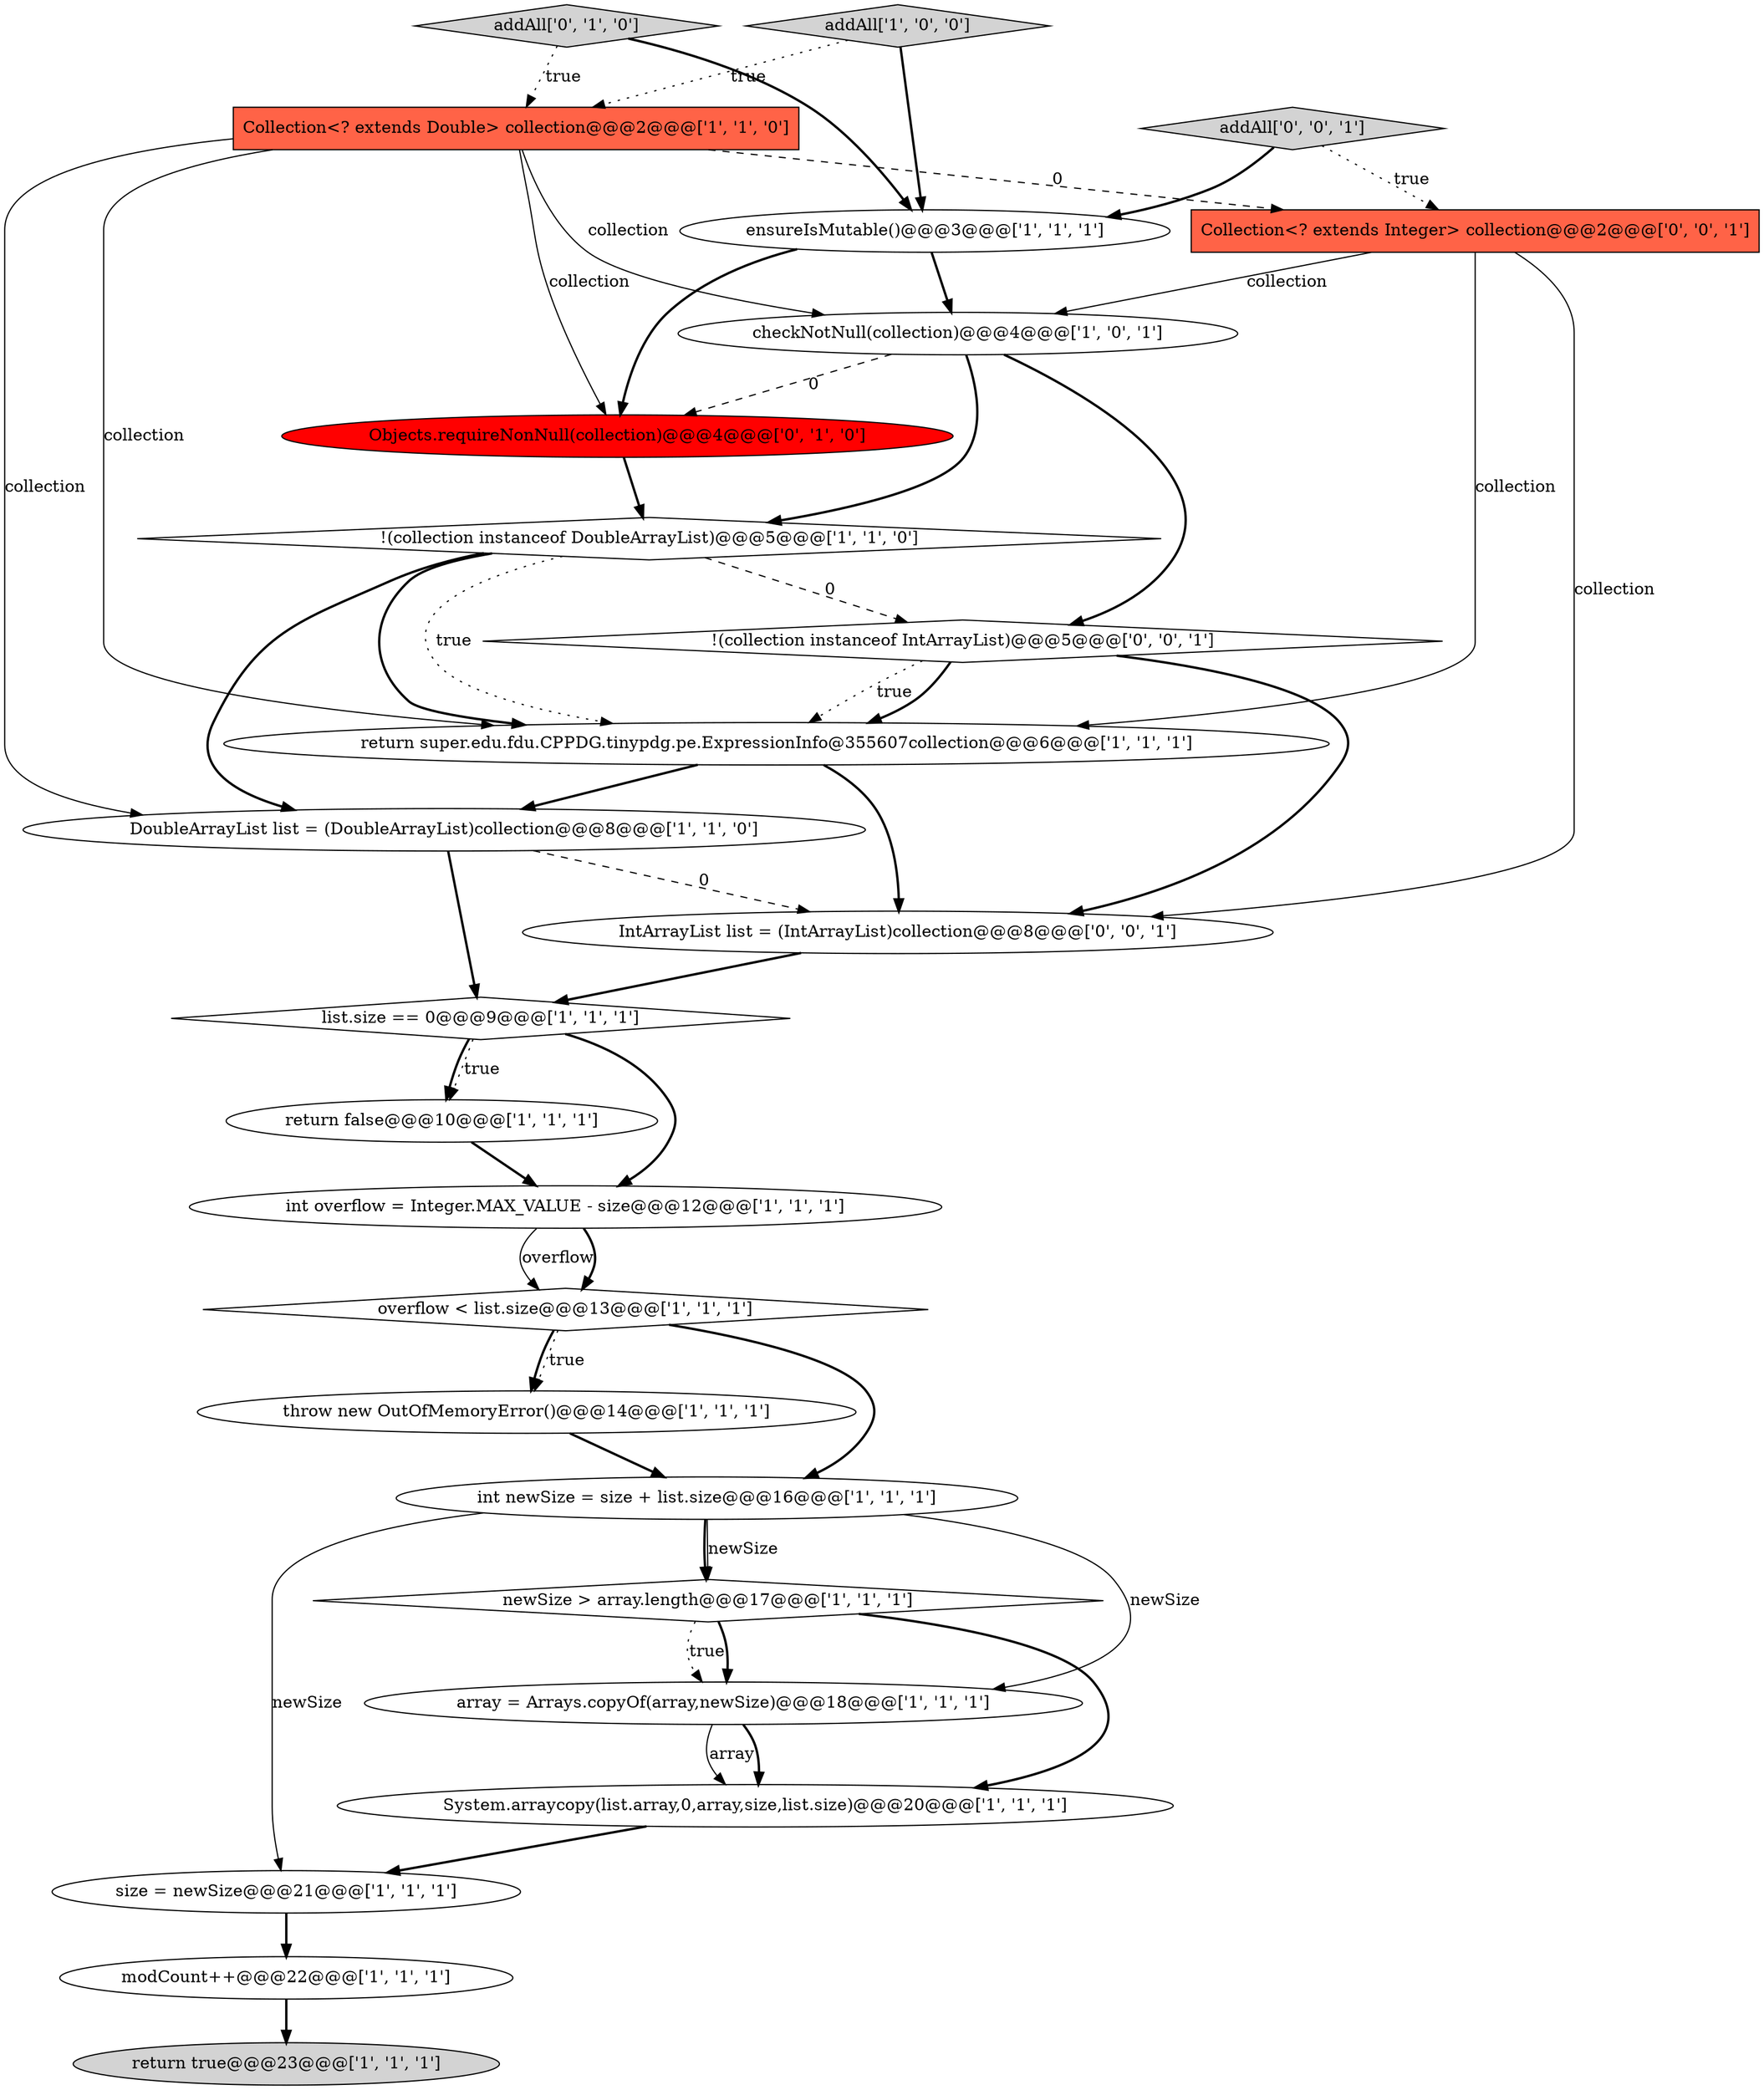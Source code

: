digraph {
6 [style = filled, label = "DoubleArrayList list = (DoubleArrayList)collection@@@8@@@['1', '1', '0']", fillcolor = white, shape = ellipse image = "AAA0AAABBB1BBB"];
20 [style = filled, label = "addAll['0', '1', '0']", fillcolor = lightgray, shape = diamond image = "AAA0AAABBB2BBB"];
5 [style = filled, label = "throw new OutOfMemoryError()@@@14@@@['1', '1', '1']", fillcolor = white, shape = ellipse image = "AAA0AAABBB1BBB"];
2 [style = filled, label = "checkNotNull(collection)@@@4@@@['1', '0', '1']", fillcolor = white, shape = ellipse image = "AAA0AAABBB1BBB"];
23 [style = filled, label = "addAll['0', '0', '1']", fillcolor = lightgray, shape = diamond image = "AAA0AAABBB3BBB"];
12 [style = filled, label = "addAll['1', '0', '0']", fillcolor = lightgray, shape = diamond image = "AAA0AAABBB1BBB"];
24 [style = filled, label = "IntArrayList list = (IntArrayList)collection@@@8@@@['0', '0', '1']", fillcolor = white, shape = ellipse image = "AAA0AAABBB3BBB"];
4 [style = filled, label = "return false@@@10@@@['1', '1', '1']", fillcolor = white, shape = ellipse image = "AAA0AAABBB1BBB"];
0 [style = filled, label = "return super.edu.fdu.CPPDG.tinypdg.pe.ExpressionInfo@355607collection@@@6@@@['1', '1', '1']", fillcolor = white, shape = ellipse image = "AAA0AAABBB1BBB"];
14 [style = filled, label = "size = newSize@@@21@@@['1', '1', '1']", fillcolor = white, shape = ellipse image = "AAA0AAABBB1BBB"];
18 [style = filled, label = "System.arraycopy(list.array,0,array,size,list.size)@@@20@@@['1', '1', '1']", fillcolor = white, shape = ellipse image = "AAA0AAABBB1BBB"];
17 [style = filled, label = "array = Arrays.copyOf(array,newSize)@@@18@@@['1', '1', '1']", fillcolor = white, shape = ellipse image = "AAA0AAABBB1BBB"];
22 [style = filled, label = "!(collection instanceof IntArrayList)@@@5@@@['0', '0', '1']", fillcolor = white, shape = diamond image = "AAA0AAABBB3BBB"];
3 [style = filled, label = "modCount++@@@22@@@['1', '1', '1']", fillcolor = white, shape = ellipse image = "AAA0AAABBB1BBB"];
11 [style = filled, label = "ensureIsMutable()@@@3@@@['1', '1', '1']", fillcolor = white, shape = ellipse image = "AAA0AAABBB1BBB"];
8 [style = filled, label = "list.size == 0@@@9@@@['1', '1', '1']", fillcolor = white, shape = diamond image = "AAA0AAABBB1BBB"];
1 [style = filled, label = "!(collection instanceof DoubleArrayList)@@@5@@@['1', '1', '0']", fillcolor = white, shape = diamond image = "AAA0AAABBB1BBB"];
16 [style = filled, label = "overflow < list.size@@@13@@@['1', '1', '1']", fillcolor = white, shape = diamond image = "AAA0AAABBB1BBB"];
13 [style = filled, label = "newSize > array.length@@@17@@@['1', '1', '1']", fillcolor = white, shape = diamond image = "AAA0AAABBB1BBB"];
10 [style = filled, label = "int newSize = size + list.size@@@16@@@['1', '1', '1']", fillcolor = white, shape = ellipse image = "AAA0AAABBB1BBB"];
9 [style = filled, label = "int overflow = Integer.MAX_VALUE - size@@@12@@@['1', '1', '1']", fillcolor = white, shape = ellipse image = "AAA0AAABBB1BBB"];
15 [style = filled, label = "return true@@@23@@@['1', '1', '1']", fillcolor = lightgray, shape = ellipse image = "AAA0AAABBB1BBB"];
21 [style = filled, label = "Collection<? extends Integer> collection@@@2@@@['0', '0', '1']", fillcolor = tomato, shape = box image = "AAA0AAABBB3BBB"];
7 [style = filled, label = "Collection<? extends Double> collection@@@2@@@['1', '1', '0']", fillcolor = tomato, shape = box image = "AAA0AAABBB1BBB"];
19 [style = filled, label = "Objects.requireNonNull(collection)@@@4@@@['0', '1', '0']", fillcolor = red, shape = ellipse image = "AAA1AAABBB2BBB"];
4->9 [style = bold, label=""];
5->10 [style = bold, label=""];
14->3 [style = bold, label=""];
13->17 [style = dotted, label="true"];
7->2 [style = solid, label="collection"];
2->19 [style = dashed, label="0"];
7->21 [style = dashed, label="0"];
7->19 [style = solid, label="collection"];
0->6 [style = bold, label=""];
16->10 [style = bold, label=""];
2->1 [style = bold, label=""];
22->0 [style = dotted, label="true"];
7->0 [style = solid, label="collection"];
10->17 [style = solid, label="newSize"];
12->11 [style = bold, label=""];
23->21 [style = dotted, label="true"];
10->14 [style = solid, label="newSize"];
10->13 [style = solid, label="newSize"];
3->15 [style = bold, label=""];
17->18 [style = solid, label="array"];
1->0 [style = bold, label=""];
20->7 [style = dotted, label="true"];
11->19 [style = bold, label=""];
21->0 [style = solid, label="collection"];
7->6 [style = solid, label="collection"];
9->16 [style = solid, label="overflow"];
11->2 [style = bold, label=""];
9->16 [style = bold, label=""];
8->4 [style = dotted, label="true"];
1->22 [style = dashed, label="0"];
13->17 [style = bold, label=""];
19->1 [style = bold, label=""];
1->6 [style = bold, label=""];
22->0 [style = bold, label=""];
10->13 [style = bold, label=""];
6->24 [style = dashed, label="0"];
0->24 [style = bold, label=""];
6->8 [style = bold, label=""];
16->5 [style = dotted, label="true"];
8->9 [style = bold, label=""];
21->2 [style = solid, label="collection"];
16->5 [style = bold, label=""];
1->0 [style = dotted, label="true"];
21->24 [style = solid, label="collection"];
8->4 [style = bold, label=""];
22->24 [style = bold, label=""];
2->22 [style = bold, label=""];
24->8 [style = bold, label=""];
23->11 [style = bold, label=""];
12->7 [style = dotted, label="true"];
18->14 [style = bold, label=""];
17->18 [style = bold, label=""];
13->18 [style = bold, label=""];
20->11 [style = bold, label=""];
}
